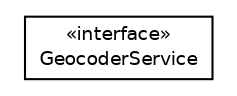 #!/usr/local/bin/dot
#
# Class diagram 
# Generated by UMLGraph version R5_6 (http://www.umlgraph.org/)
#

digraph G {
	edge [fontname="Helvetica",fontsize=10,labelfontname="Helvetica",labelfontsize=10];
	node [fontname="Helvetica",fontsize=10,shape=plaintext];
	nodesep=0.25;
	ranksep=0.5;
	// net.ljcomputing.geocoder.service.GeocoderService
	c34 [label=<<table title="net.ljcomputing.geocoder.service.GeocoderService" border="0" cellborder="1" cellspacing="0" cellpadding="2" port="p" href="./GeocoderService.html">
		<tr><td><table border="0" cellspacing="0" cellpadding="1">
<tr><td align="center" balign="center"> &#171;interface&#187; </td></tr>
<tr><td align="center" balign="center"> GeocoderService </td></tr>
		</table></td></tr>
		</table>>, URL="./GeocoderService.html", fontname="Helvetica", fontcolor="black", fontsize=9.0];
}

